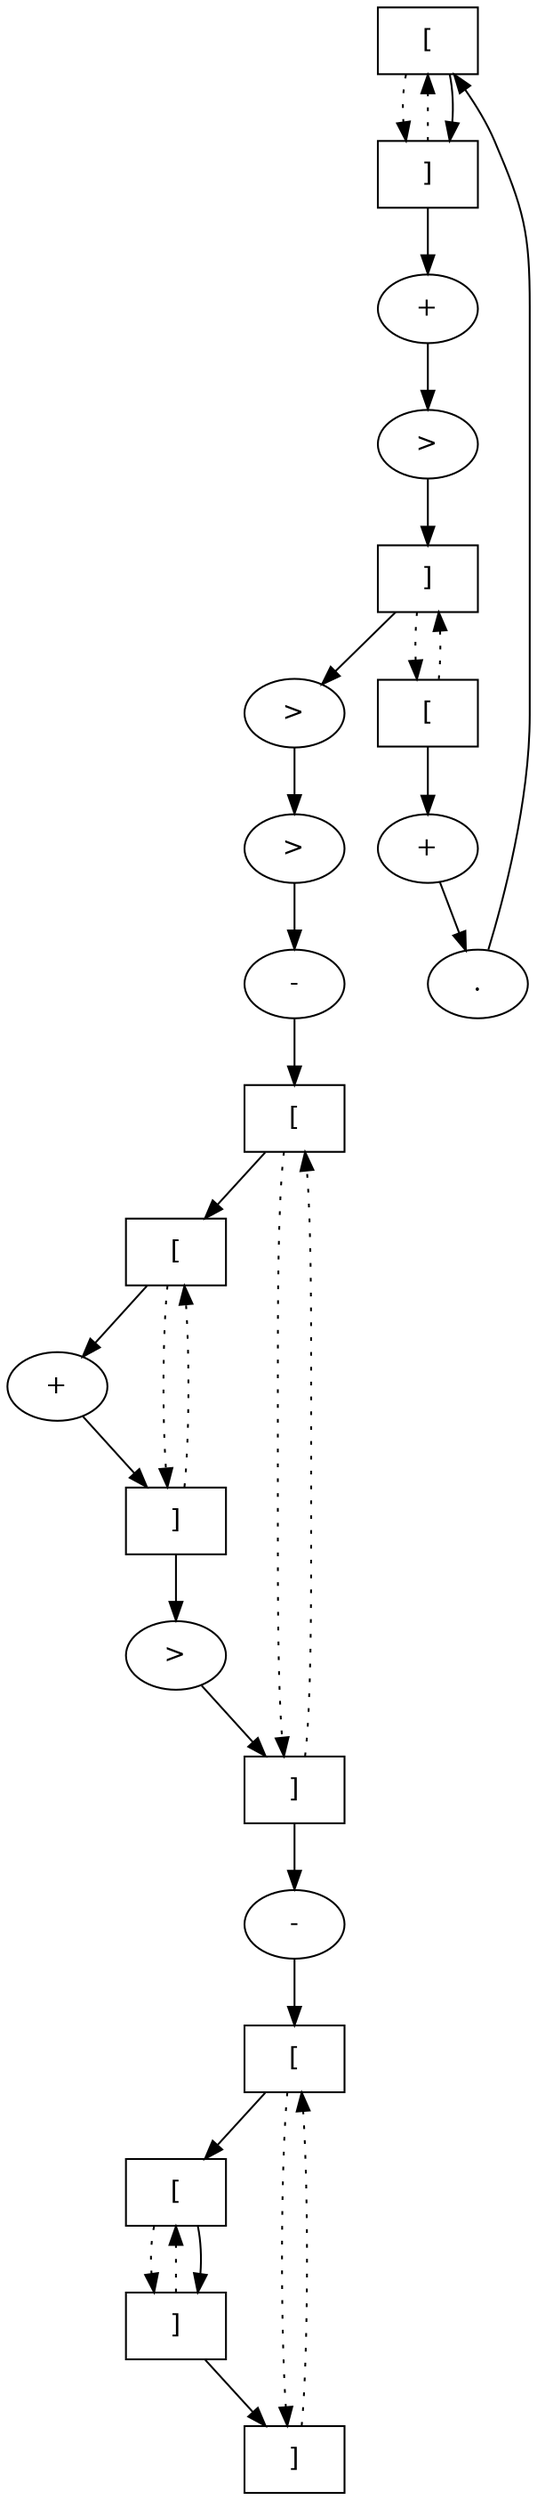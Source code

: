 digraph brainfuck {
	node [label="\N"];
	graph [bb="0,0,182,1568"];
	subgraph 0 {
		graph [bb=""];
		subgraph "0.2" {
			"0.2.start" [label="[", shape=box, pos="91,1330", width="0.75", height="0.5"];
			"0.2.end" [label="]", shape=box, pos="91,1258", width="0.75", height="0.5"];
			"0.2.start" -> "0.2.end" [style=dotted, pos="e,79.048,1276.4 79.095,1311.8 77.594,1304.1 77.153,1295 77.77,1286.4"];
			"0.2.end" -> "0.2.start" [style=dotted, pos="e,91,1311.8 91,1276.4 91,1284.1 91,1293.1 91,1301.6"];
			"0.2.start" -> "0.2.end" [pos="e,102.95,1276.4 102.9,1311.8 104.41,1304.1 104.85,1295 104.23,1286.4"];
		}
		"0.start" [label="[", shape=box, pos="27,1550", width="0.75", height="0.5"];
		"0.end" [label="]", shape=box, pos="27,1038", width="0.75", height="0.5"];
		"0.0" [label="+", pos="91,1477", width="0.75", height="0.51389"];
		"0.1" [label=".", pos="91,1403", width="0.75", height="0.51389"];
		"0.3" [label="+", pos="91,1185", width="0.75", height="0.51389"];
		"0.4" [label=">", pos="91,1111", width="0.75", height="0.51389"];
		"0.start" -> "0.end" [style=dotted, pos="e,21.234,1056.1 21.234,1531.9 18,1504.2 18,1449.4 18,1403 18,1403 18,1403 18,1185 18,1143.6 18,1095.7 20.285,1066.1"];
		"0.end" -> "0.start" [style=dotted, pos="e,32.766,1531.9 32.766,1056.1 36,1083.8 36,1138.6 36,1185 36,1403 36,1403 36,1403 36,1444.4 36,1492.3 33.715,1521.9"];
		"0.start" -> "0.0" [pos="e,76.672,1493.3 42.82,1532 50.998,1522.6 61.09,1511.1 69.921,1501"];
		"0.4" -> "0.end" [pos="e,42.964,1056.2 76.796,1094.8 68.814,1085.7 58.666,1074.1 49.616,1063.8"];
		"0.0" -> "0.1" [pos="e,91,1421.7 91,1458.3 91,1450.3 91,1440.6 91,1431.7"];
		"0.1" -> "0.2.start" [pos="e,91,1348.2 91,1384.2 91,1376.3 91,1367 91,1358.3"];
		"0.2.end" -> "0.3" [pos="e,91,1203.6 91,1240 91,1232.1 91,1222.7 91,1213.9"];
		"0.3" -> "0.4" [pos="e,91,1129.7 91,1166.3 91,1158.3 91,1148.6 91,1139.7"];
	}
	subgraph 4 {
		graph [bb=""];
		subgraph "4.0" {
			"4.0.start" [label="[", shape=box, pos="91,672", width="0.75", height="0.5"];
			"4.0.end" [label="]", shape=box, pos="91,526", width="0.75", height="0.5"];
			"4.0.0" [label="+", pos="155,599", width="0.75", height="0.51389"];
			"4.0.start" -> "4.0.end" [style=dotted, pos="e,86.333,544.43 86.356,653.8 83.862,628.89 83.583,583.89 85.52,554.49"];
			"4.0.end" -> "4.0.start" [style=dotted, pos="e,95.644,653.8 95.667,544.43 98.147,569.47 98.413,614.47 96.463,643.78"];
			"4.0.start" -> "4.0.0" [pos="e,140.67,615.34 106.82,653.96 115,644.63 125.09,633.12 133.92,623.04"];
			"4.0.0" -> "4.0.end" [pos="e,106.96,544.21 140.8,582.8 132.81,573.69 122.67,562.12 113.62,551.8"];
		}
		"4.start" [label="[", shape=box, pos="27,744", width="0.75", height="0.5"];
		"4.end" [label="]", shape=box, pos="27,380", width="0.75", height="0.5"];
		"4.1" [label=">", pos="91,453", width="0.75", height="0.51389"];
		"4.start" -> "4.end" [style=dotted, pos="e,21.181,398.44 21.181,725.69 18,698.18 18,644.56 18,599 18,599 18,599 18,526 18,485.14 18,437.85 20.247,408.42"];
		"4.end" -> "4.start" [style=dotted, pos="e,32.819,725.69 32.819,398.44 36,426.13 36,480.12 36,526 36,599 36,599 36,599 36,639.4 36,686.14 33.782,715.38"];
		"4.start" -> "4.0.start" [pos="e,74.633,690.41 43.15,725.83 50.672,717.37 59.757,707.15 67.98,697.9"];
		"4.1" -> "4.end" [pos="e,42.964,398.21 76.796,436.8 68.814,427.69 58.666,416.12 49.616,405.8"];
		"4.0.end" -> "4.1" [pos="e,91,471.6 91,507.96 91,500.09 91,490.68 91,481.88"];
	}
	subgraph 6 {
		graph [bb=""];
		subgraph "6.0" {
			"6.0.start" [label="[", shape=box, pos="91,162", width="0.75", height="0.5"];
			"6.0.end" [label="]", shape=box, pos="91,90", width="0.75", height="0.5"];
			"6.0.start" -> "6.0.end" [style=dotted, pos="e,79.048,108.41 79.095,143.83 77.594,136.13 77.153,126.97 77.77,118.42"];
			"6.0.end" -> "6.0.start" [style=dotted, pos="e,91,143.83 91,108.41 91,116.06 91,125.11 91,133.57"];
			"6.0.start" -> "6.0.end" [pos="e,102.95,108.41 102.9,143.83 104.41,136.13 104.85,126.97 104.23,118.42"];
		}
		"6.start" [label="[", shape=box, pos="27,234", width="0.75", height="0.5"];
		"6.end" [label="]", shape=box, pos="27,18", width="0.75", height="0.5"];
		"6.start" -> "6.end" [style=dotted, pos="e,23.045,36.145 23.054,215.96 19.596,178.31 19.336,91.187 22.276,46.125"];
		"6.end" -> "6.start" [style=dotted, pos="e,30.946,215.96 30.955,36.145 34.401,73.795 34.66,160.64 31.735,205.71"];
		"6.start" -> "6.0.start" [pos="e,74.633,180.41 43.15,215.83 50.672,207.37 59.757,197.15 67.98,187.9"];
		"6.0.end" -> "6.end" [pos="e,43.367,36.413 74.85,71.831 67.328,63.369 58.243,53.149 50.02,43.897"];
	}
	1 [label=">", pos="27,965", width="0.75", height="0.51389"];
	2 [label=">", pos="27,891", width="0.75", height="0.51389"];
	3 [label="-", pos="27,817", width="0.75", height="0.51389"];
	5 [label="-", pos="27,307", width="0.75", height="0.51389"];
	"0.end" -> 1 [pos="e,27,983.6 27,1020 27,1012.1 27,1002.7 27,993.88"];
	1 -> 2 [pos="e,27,909.67 27,946.33 27,938.26 27,928.65 27,919.71"];
	2 -> 3 [pos="e,27,835.67 27,872.33 27,864.26 27,854.65 27,845.71"];
	3 -> "4.start" [pos="e,27,762.23 27,798.2 27,790.33 27,781.01 27,772.34"];
	"4.end" -> 5 [pos="e,27,325.6 27,361.96 27,354.09 27,344.68 27,335.88"];
	5 -> "6.start" [pos="e,27,252.23 27,288.2 27,280.33 27,271.01 27,262.34"];
}
